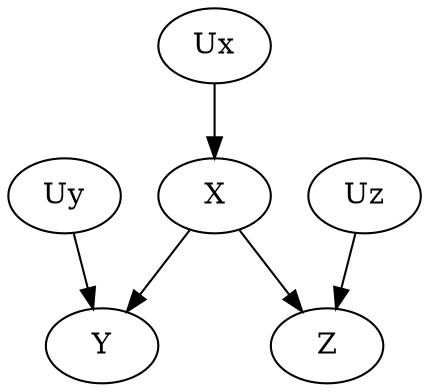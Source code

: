 strict digraph {
Ux [x=0, y=2];
X [x=0, y=1];
Uy [x="-1", y=1];
Y [x="-1", y=0];
Uz [x=1, y=1];
Z [x=1, y=0];
Ux -> X;
X -> Y;
X -> Z;
Uy -> Y;
Uz -> Z;
}
